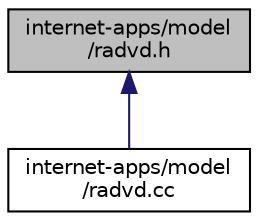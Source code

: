 digraph "internet-apps/model/radvd.h"
{
  edge [fontname="Helvetica",fontsize="10",labelfontname="Helvetica",labelfontsize="10"];
  node [fontname="Helvetica",fontsize="10",shape=record];
  Node1 [label="internet-apps/model\l/radvd.h",height=0.2,width=0.4,color="black", fillcolor="grey75", style="filled", fontcolor="black"];
  Node1 -> Node2 [dir="back",color="midnightblue",fontsize="10",style="solid"];
  Node2 [label="internet-apps/model\l/radvd.cc",height=0.2,width=0.4,color="black", fillcolor="white", style="filled",URL="$dc/dc8/radvd_8cc.html"];
}
